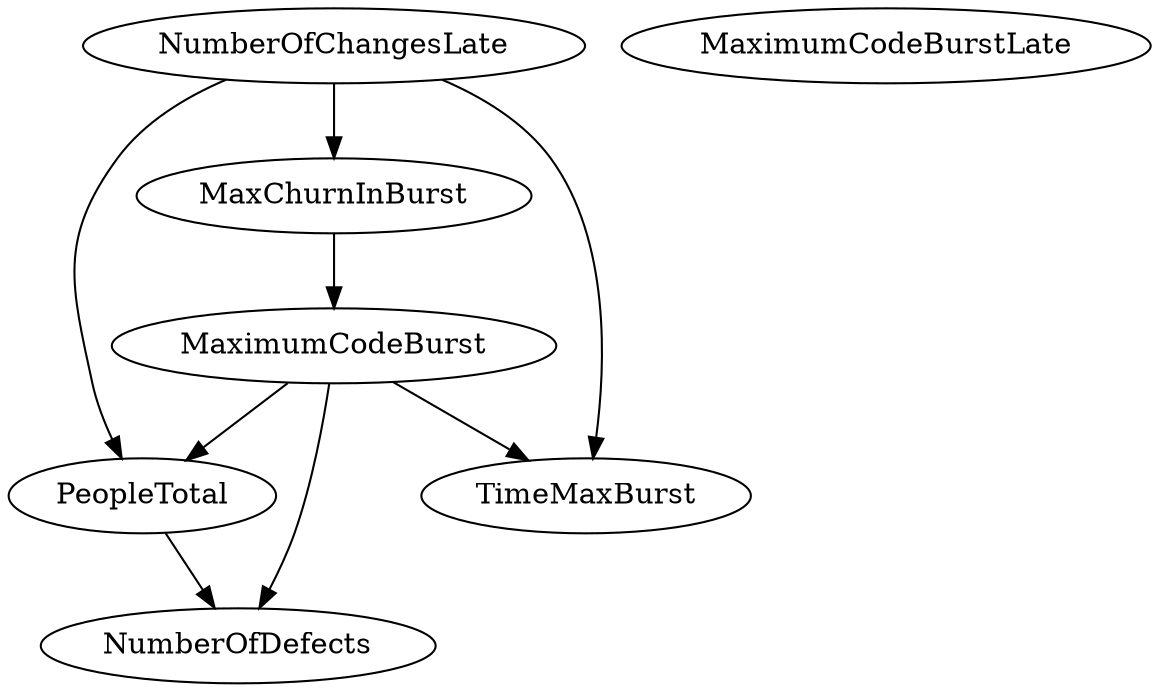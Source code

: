 digraph {
   NumberOfChangesLate;
   MaximumCodeBurst;
   NumberOfDefects;
   MaxChurnInBurst;
   TimeMaxBurst;
   MaximumCodeBurstLate;
   PeopleTotal;
   NumberOfChangesLate -> MaxChurnInBurst;
   NumberOfChangesLate -> TimeMaxBurst;
   NumberOfChangesLate -> PeopleTotal;
   MaximumCodeBurst -> NumberOfDefects;
   MaximumCodeBurst -> TimeMaxBurst;
   MaximumCodeBurst -> PeopleTotal;
   MaxChurnInBurst -> MaximumCodeBurst;
   PeopleTotal -> NumberOfDefects;
}
